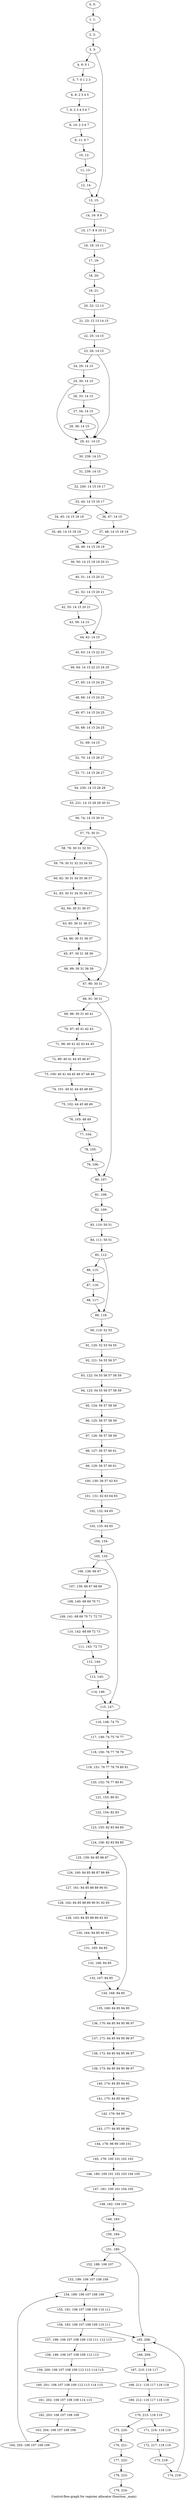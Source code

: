 digraph G {
graph [label="Control-flow-graph for register allocator (function _main)"]
0[label="0, 0: "];
1[label="1, 1: "];
2[label="2, 2: "];
3[label="3, 3: "];
4[label="4, 6: 0 1 "];
5[label="5, 7: 0 1 2 3 "];
6[label="6, 8: 2 3 4 5 "];
7[label="7, 9: 2 3 4 5 6 7 "];
8[label="8, 10: 2 3 6 7 "];
9[label="9, 11: 6 7 "];
10[label="10, 12: "];
11[label="11, 13: "];
12[label="12, 14: "];
13[label="13, 15: "];
14[label="14, 16: 8 9 "];
15[label="15, 17: 8 9 10 11 "];
16[label="16, 18: 10 11 "];
17[label="17, 19: "];
18[label="18, 20: "];
19[label="19, 21: "];
20[label="20, 22: 12 13 "];
21[label="21, 23: 12 13 14 15 "];
22[label="22, 25: 14 15 "];
23[label="23, 26: 14 15 "];
24[label="24, 29: 14 15 "];
25[label="25, 30: 14 15 "];
26[label="26, 33: 14 15 "];
27[label="27, 34: 14 15 "];
28[label="28, 38: 14 15 "];
29[label="29, 41: 14 15 "];
30[label="30, 238: 14 15 "];
31[label="31, 239: 14 15 "];
32[label="32, 240: 14 15 16 17 "];
33[label="33, 44: 14 15 16 17 "];
34[label="34, 45: 14 15 18 19 "];
35[label="35, 46: 14 15 18 19 "];
36[label="36, 47: 14 15 "];
37[label="37, 48: 14 15 18 19 "];
38[label="38, 49: 14 15 18 19 "];
39[label="39, 50: 14 15 18 19 20 21 "];
40[label="40, 51: 14 15 20 21 "];
41[label="41, 52: 14 15 20 21 "];
42[label="42, 55: 14 15 20 21 "];
43[label="43, 59: 14 15 "];
44[label="44, 62: 14 15 "];
45[label="45, 63: 14 15 22 23 "];
46[label="46, 64: 14 15 22 23 24 25 "];
47[label="47, 65: 14 15 24 25 "];
48[label="48, 66: 14 15 24 25 "];
49[label="49, 67: 14 15 24 25 "];
50[label="50, 68: 14 15 24 25 "];
51[label="51, 69: 14 15 "];
52[label="52, 70: 14 15 26 27 "];
53[label="53, 71: 14 15 26 27 "];
54[label="54, 230: 14 15 28 29 "];
55[label="55, 231: 14 15 28 29 30 31 "];
56[label="56, 74: 14 15 30 31 "];
57[label="57, 75: 30 31 "];
58[label="58, 78: 30 31 32 33 "];
59[label="59, 79: 30 31 32 33 34 35 "];
60[label="60, 82: 30 31 34 35 36 37 "];
61[label="61, 83: 30 31 34 35 36 37 "];
62[label="62, 84: 30 31 36 37 "];
63[label="63, 85: 30 31 36 37 "];
64[label="64, 86: 30 31 36 37 "];
65[label="65, 87: 30 31 38 39 "];
66[label="66, 89: 30 31 38 39 "];
67[label="67, 90: 30 31 "];
68[label="68, 91: 30 31 "];
69[label="69, 96: 30 31 40 41 "];
70[label="70, 97: 40 41 42 43 "];
71[label="71, 98: 40 41 42 43 44 45 "];
72[label="72, 99: 40 41 44 45 46 47 "];
73[label="73, 100: 40 41 44 45 46 47 48 49 "];
74[label="74, 101: 40 41 44 45 48 49 "];
75[label="75, 102: 44 45 48 49 "];
76[label="76, 103: 48 49 "];
77[label="77, 104: "];
78[label="78, 105: "];
79[label="79, 106: "];
80[label="80, 107: "];
81[label="81, 108: "];
82[label="82, 109: "];
83[label="83, 110: 50 51 "];
84[label="84, 111: 50 51 "];
85[label="85, 112: "];
86[label="86, 115: "];
87[label="87, 116: "];
88[label="88, 117: "];
89[label="89, 118: "];
90[label="90, 119: 52 53 "];
91[label="91, 120: 52 53 54 55 "];
92[label="92, 121: 54 55 56 57 "];
93[label="93, 122: 54 55 56 57 58 59 "];
94[label="94, 123: 54 55 56 57 58 59 "];
95[label="95, 124: 56 57 58 59 "];
96[label="96, 125: 56 57 58 59 "];
97[label="97, 126: 56 57 58 59 "];
98[label="98, 127: 56 57 60 61 "];
99[label="99, 129: 56 57 60 61 "];
100[label="100, 130: 56 57 62 63 "];
101[label="101, 131: 62 63 64 65 "];
102[label="102, 132: 64 65 "];
103[label="103, 133: 64 65 "];
104[label="104, 134: "];
105[label="105, 135: "];
106[label="106, 138: 66 67 "];
107[label="107, 139: 66 67 68 69 "];
108[label="108, 140: 68 69 70 71 "];
109[label="109, 141: 68 69 70 71 72 73 "];
110[label="110, 142: 68 69 72 73 "];
111[label="111, 143: 72 73 "];
112[label="112, 144: "];
113[label="113, 145: "];
114[label="114, 146: "];
115[label="115, 147: "];
116[label="116, 148: 74 75 "];
117[label="117, 149: 74 75 76 77 "];
118[label="118, 150: 76 77 78 79 "];
119[label="119, 151: 76 77 78 79 80 81 "];
120[label="120, 152: 76 77 80 81 "];
121[label="121, 153: 80 81 "];
122[label="122, 154: 82 83 "];
123[label="123, 155: 82 83 84 85 "];
124[label="124, 156: 82 83 84 85 "];
125[label="125, 159: 84 85 86 87 "];
126[label="126, 160: 84 85 86 87 88 89 "];
127[label="127, 161: 84 85 88 89 90 91 "];
128[label="128, 162: 84 85 88 89 90 91 92 93 "];
129[label="129, 163: 84 85 88 89 92 93 "];
130[label="130, 164: 84 85 92 93 "];
131[label="131, 165: 84 85 "];
132[label="132, 166: 84 85 "];
133[label="133, 167: 84 85 "];
134[label="134, 168: 84 85 "];
135[label="135, 169: 84 85 94 95 "];
136[label="136, 170: 84 85 94 95 96 97 "];
137[label="137, 171: 84 85 94 95 96 97 "];
138[label="138, 172: 84 85 94 95 96 97 "];
139[label="139, 173: 84 85 94 95 96 97 "];
140[label="140, 174: 84 85 94 95 "];
141[label="141, 175: 84 85 94 95 "];
142[label="142, 176: 94 95 "];
143[label="143, 177: 94 95 98 99 "];
144[label="144, 178: 98 99 100 101 "];
145[label="145, 179: 100 101 102 103 "];
146[label="146, 180: 100 101 102 103 104 105 "];
147[label="147, 181: 100 101 104 105 "];
148[label="148, 182: 104 105 "];
149[label="149, 183: "];
150[label="150, 184: "];
151[label="151, 185: "];
152[label="152, 188: 106 107 "];
153[label="153, 199: 106 107 108 109 "];
154[label="154, 189: 106 107 108 109 "];
155[label="155, 191: 106 107 108 109 110 111 "];
156[label="156, 192: 106 107 108 109 110 111 "];
157[label="157, 198: 106 107 108 109 110 111 112 113 "];
158[label="158, 196: 106 107 108 109 112 113 "];
159[label="159, 200: 106 107 108 109 112 113 114 115 "];
160[label="160, 201: 106 107 108 109 112 113 114 115 "];
161[label="161, 202: 106 107 108 109 114 115 "];
162[label="162, 203: 106 107 108 109 "];
163[label="163, 204: 106 107 108 109 "];
164[label="164, 205: 106 107 108 109 "];
165[label="165, 208: "];
166[label="166, 209: "];
167[label="167, 210: 116 117 "];
168[label="168, 211: 116 117 118 119 "];
169[label="169, 212: 116 117 118 119 "];
170[label="170, 213: 118 119 "];
171[label="171, 216: 118 119 "];
172[label="172, 217: 118 119 "];
173[label="173, 218: "];
174[label="174, 219: "];
175[label="175, 220: "];
176[label="176, 221: "];
177[label="177, 222: "];
178[label="178, 223: "];
179[label="179, 224: "];
0->1 ;
1->2 ;
2->3 ;
3->4 ;
3->13 ;
4->5 ;
5->6 ;
6->7 ;
7->8 ;
8->9 ;
9->10 ;
10->11 ;
11->12 ;
12->13 ;
13->14 ;
14->15 ;
15->16 ;
16->17 ;
17->18 ;
18->19 ;
19->20 ;
20->21 ;
21->22 ;
22->23 ;
23->24 ;
23->29 ;
24->25 ;
25->26 ;
25->29 ;
26->27 ;
27->28 ;
27->29 ;
28->29 ;
29->30 ;
30->31 ;
31->32 ;
32->33 ;
33->34 ;
33->36 ;
34->35 ;
35->38 ;
36->37 ;
37->38 ;
38->39 ;
39->40 ;
40->41 ;
41->42 ;
41->44 ;
42->43 ;
43->44 ;
44->45 ;
45->46 ;
46->47 ;
47->48 ;
48->49 ;
49->50 ;
50->51 ;
51->52 ;
52->53 ;
53->54 ;
54->55 ;
55->56 ;
56->57 ;
57->58 ;
57->67 ;
58->59 ;
59->60 ;
60->61 ;
61->62 ;
62->63 ;
63->64 ;
64->65 ;
65->66 ;
66->67 ;
67->68 ;
68->69 ;
68->80 ;
69->70 ;
70->71 ;
71->72 ;
72->73 ;
73->74 ;
74->75 ;
75->76 ;
76->77 ;
77->78 ;
78->79 ;
79->80 ;
80->81 ;
81->82 ;
82->83 ;
83->84 ;
84->85 ;
85->86 ;
85->89 ;
86->87 ;
87->88 ;
88->89 ;
89->90 ;
90->91 ;
91->92 ;
92->93 ;
93->94 ;
94->95 ;
95->96 ;
96->97 ;
97->98 ;
98->99 ;
99->100 ;
100->101 ;
101->102 ;
102->103 ;
103->104 ;
104->105 ;
105->106 ;
105->115 ;
106->107 ;
107->108 ;
108->109 ;
109->110 ;
110->111 ;
111->112 ;
112->113 ;
113->114 ;
114->115 ;
115->116 ;
116->117 ;
117->118 ;
118->119 ;
119->120 ;
120->121 ;
121->122 ;
122->123 ;
123->124 ;
124->125 ;
124->134 ;
125->126 ;
126->127 ;
127->128 ;
128->129 ;
129->130 ;
130->131 ;
131->132 ;
132->133 ;
133->134 ;
134->135 ;
135->136 ;
136->137 ;
137->138 ;
138->139 ;
139->140 ;
140->141 ;
141->142 ;
142->143 ;
143->144 ;
144->145 ;
145->146 ;
146->147 ;
147->148 ;
148->149 ;
149->150 ;
150->151 ;
151->152 ;
151->165 ;
152->153 ;
153->154 ;
154->155 ;
155->156 ;
156->157 ;
156->165 ;
157->158 ;
158->159 ;
159->160 ;
160->161 ;
161->162 ;
162->163 ;
163->164 ;
164->154 ;
165->166 ;
166->167 ;
167->168 ;
168->169 ;
169->170 ;
170->171 ;
170->175 ;
171->172 ;
172->173 ;
173->174 ;
174->165 ;
175->176 ;
176->177 ;
177->178 ;
178->179 ;
}
